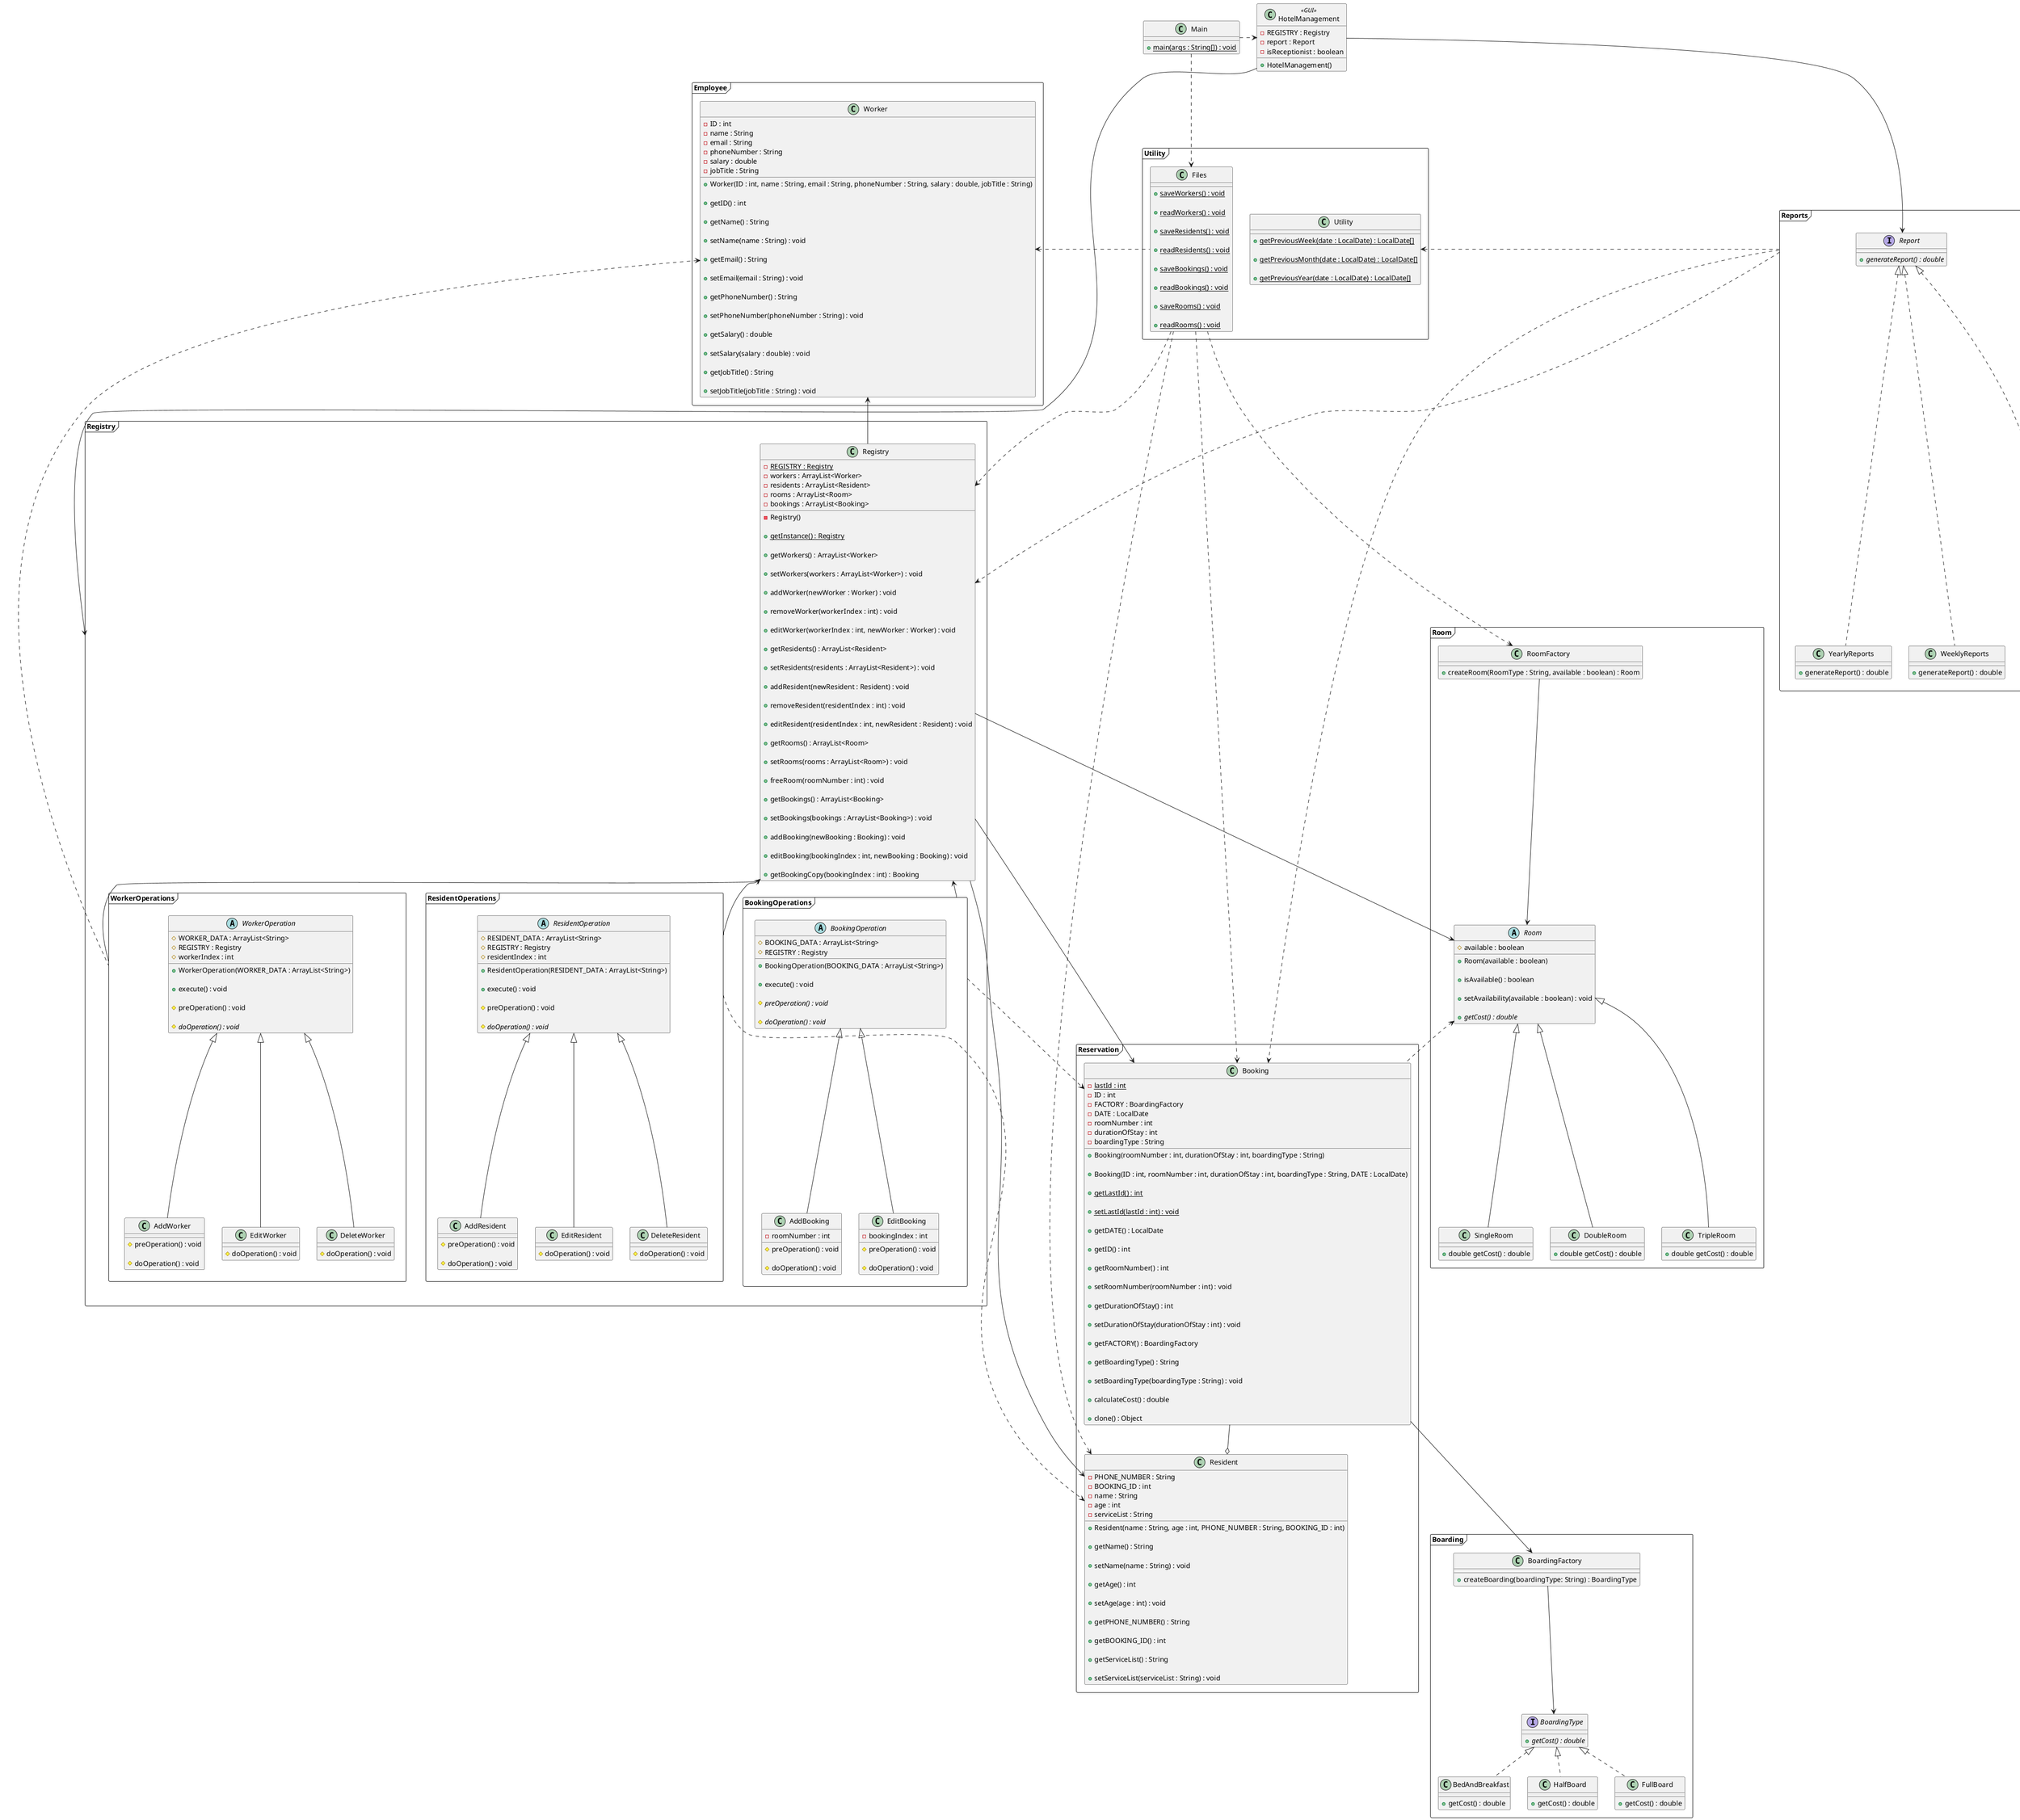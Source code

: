 @startuml
package Boarding <<Frame>> {
  interface BoardingType {
    + {abstract} getCost() : double
  }

  class BedAndBreakfast implements BoardingType {
    + getCost() : double
  }

  class HalfBoard implements BoardingType {
    + getCost() : double
  }

  class FullBoard implements BoardingType {
    + getCost() : double
  }

  class BoardingFactory {
    + createBoarding(boardingType: String) : BoardingType
  }
}

package Employee <<Frame>> {
  class Worker {
    - ID : int
    - name : String
    - email : String
    - phoneNumber : String
    - salary : double
    - jobTitle : String

    + Worker(ID : int, name : String, email : String, phoneNumber : String, salary : double, jobTitle : String)

    + getID() : int

    + getName() : String

    + setName(name : String) : void

    + getEmail() : String

    + setEmail(email : String) : void

    + getPhoneNumber() : String

    + setPhoneNumber(phoneNumber : String) : void

    + getSalary() : double

    + setSalary(salary : double) : void

    + getJobTitle() : String

    + setJobTitle(jobTitle : String) : void
  }
}

package Registry <<Frame>> {
  package BookingOperations <<Frame>> {
    abstract class BookingOperation {
      # BOOKING_DATA : ArrayList<String>
      # REGISTRY : Registry

      + BookingOperation(BOOKING_DATA : ArrayList<String>)

      + execute() : void

      # {abstract} preOperation() : void

      # {abstract} doOperation() : void
    }

    class AddBooking extends BookingOperation {
      - roomNumber : int

      # preOperation() : void

      # doOperation() : void
    }

    class EditBooking extends BookingOperation {
      - bookingIndex : int

      # preOperation() : void

      # doOperation() : void
    }
  }

  package ResidentOperations <<Frame>> {
    abstract class ResidentOperation {
      # RESIDENT_DATA : ArrayList<String>
      # REGISTRY : Registry
      # residentIndex : int

      + ResidentOperation(RESIDENT_DATA : ArrayList<String>)

      + execute() : void

      # preOperation() : void

      # {abstract} doOperation() : void
    }

    class AddResident extends ResidentOperation {
      # preOperation() : void

      # doOperation() : void
    }

    class EditResident extends ResidentOperation {
      # doOperation() : void
    }

    class DeleteResident extends ResidentOperation {
      # doOperation() : void
    }
  }

  package WorkerOperations <<Frame>> {
    abstract class WorkerOperation {
      # WORKER_DATA : ArrayList<String>
      # REGISTRY : Registry
      # workerIndex : int

      + WorkerOperation(WORKER_DATA : ArrayList<String>)

      + execute() : void

      # preOperation() : void

      # {abstract} doOperation() : void
    }

    class AddWorker extends WorkerOperation {
      # preOperation() : void

      # doOperation() : void
    }

    class EditWorker extends WorkerOperation {
      # doOperation() : void
    }

    class DeleteWorker extends WorkerOperation {
      # doOperation() : void
    }
  }

  class Registry {
    - {static} REGISTRY : Registry
    - workers : ArrayList<Worker>
    - residents : ArrayList<Resident>
    - rooms : ArrayList<Room>
    - bookings : ArrayList<Booking>

    - Registry()

    + {static} getInstance() : Registry

    + getWorkers() : ArrayList<Worker>

    + setWorkers(workers : ArrayList<Worker>) : void

    + addWorker(newWorker : Worker) : void

    + removeWorker(workerIndex : int) : void

    + editWorker(workerIndex : int, newWorker : Worker) : void

    + getResidents() : ArrayList<Resident>

    + setResidents(residents : ArrayList<Resident>) : void

    + addResident(newResident : Resident) : void

    + removeResident(residentIndex : int) : void

    + editResident(residentIndex : int, newResident : Resident) : void

    + getRooms() : ArrayList<Room>

    + setRooms(rooms : ArrayList<Room>) : void

    + freeRoom(roomNumber : int) : void

    + getBookings() : ArrayList<Booking>

    + setBookings(bookings : ArrayList<Booking>) : void

    + addBooking(newBooking : Booking) : void

    + editBooking(bookingIndex : int, newBooking : Booking) : void

    + getBookingCopy(bookingIndex : int) : Booking
  }
}

package Reports <<Frame>> {
  interface Report {
    + {abstract} generateReport() : double
  }

  class WeeklyReports implements Report {
    + generateReport() : double
  }

  class MonthlyReports implements Report {
    + generateReport() : double
  }

  class YearlyReports implements Report {
    + generateReport() : double
  }
}

package Reservation <<Frame>> {
  class Booking {
    - {static} lastId : int
    - ID : int
    - FACTORY : BoardingFactory
    - DATE : LocalDate
    - roomNumber : int
    - durationOfStay : int
    - boardingType : String

    + Booking(roomNumber : int, durationOfStay : int, boardingType : String)

    + Booking(ID : int, roomNumber : int, durationOfStay : int, boardingType : String, DATE : LocalDate)

    + {static} getLastId() : int

    + {static} setLastId(lastId : int) : void

    + getDATE() : LocalDate

    + getID() : int

    + getRoomNumber() : int

    + setRoomNumber(roomNumber : int) : void

    + getDurationOfStay() : int

    + setDurationOfStay(durationOfStay : int) : void

    + getFACTORY() : BoardingFactory

    + getBoardingType() : String

    + setBoardingType(boardingType : String) : void

    + calculateCost() : double

    + clone() : Object
  }

  class Resident {
    - PHONE_NUMBER : String
    - BOOKING_ID : int
    - name : String
    - age : int
    - serviceList : String

    + Resident(name : String, age : int, PHONE_NUMBER : String, BOOKING_ID : int)

    + getName() : String

    + setName(name : String) : void

    + getAge() : int

    + setAge(age : int) : void

    + getPHONE_NUMBER() : String

    + getBOOKING_ID() : int

    + getServiceList() : String

    + setServiceList(serviceList : String) : void
  }
}

package Room <<Frame>> {
  abstract class Room {
    # available : boolean

    + Room(available : boolean)

    + isAvailable() : boolean

    + setAvailability(available : boolean) : void

    + {abstract} getCost() : double
  }

  class SingleRoom extends Room {
    + double getCost() : double
  }

  class DoubleRoom extends Room {
    + double getCost() : double
  }

  class TripleRoom extends Room {
    + double getCost() : double
  }

  class RoomFactory {
    + createRoom(RoomType : String, available : boolean) : Room
  }
}

package Utility <<Frame>> {
  class Utility {
    + {static} getPreviousWeek(date : LocalDate) : LocalDate[]

    + {static} getPreviousMonth(date : LocalDate) : LocalDate[]

    + {static} getPreviousYear(date : LocalDate) : LocalDate[]
  }

  class Files {
    + {static} saveWorkers() : void

    + {static} readWorkers() : void

    + {static} saveResidents() : void

    + {static} readResidents() : void

    + {static} saveBookings() : void

    + {static} readBookings() : void

    + {static} saveRooms() : void

    + {static} readRooms() : void
  }
}

class Main {
  + {static} main(args : String[]) : void
}

class HotelManagement <<GUI>> {
  - REGISTRY : Registry
  - report : Report
  - isReceptionist : boolean

  + HotelManagement()
}

Main .down.> Utility.Files

Main .right.> HotelManagement

Reports .left.> Utility.Utility

Room.RoomFactory --> Room.Room
Registry.Registry --> Room.Room
Reservation.Booking .up.> Room.Room

HotelManagement --> Reports.Report

Utility.Files ..> Room.RoomFactory

Utility.Files .left.> Employee.Worker
Registry.Registry -left-> Employee.Worker
Registry.WorkerOperations .left.> Employee.Worker

Reservation.Booking --> Boarding.BoardingFactory

Boarding.BoardingFactory --> Boarding.BoardingType

Reports ..> Reservation.Booking
Utility.Files ..> Reservation.Booking
Registry.Registry --> Reservation.Booking
Registry.BookingOperations .right.> Reservation.Booking

Utility.Files ..> Reservation.Resident
Registry.Registry --> Reservation.Resident
Reservation.Booking --o Reservation.Resident
Registry.ResidentOperations ..> Reservation.Resident

Reports ..> Registry.Registry
Utility.Files ..> Registry.Registry
HotelManagement -left-> Registry
Registry.WorkerOperations -up-> Registry.Registry
Registry.BookingOperations -up-> Registry.Registry
Registry.ResidentOperations -up-> Registry.Registry
@enduml
